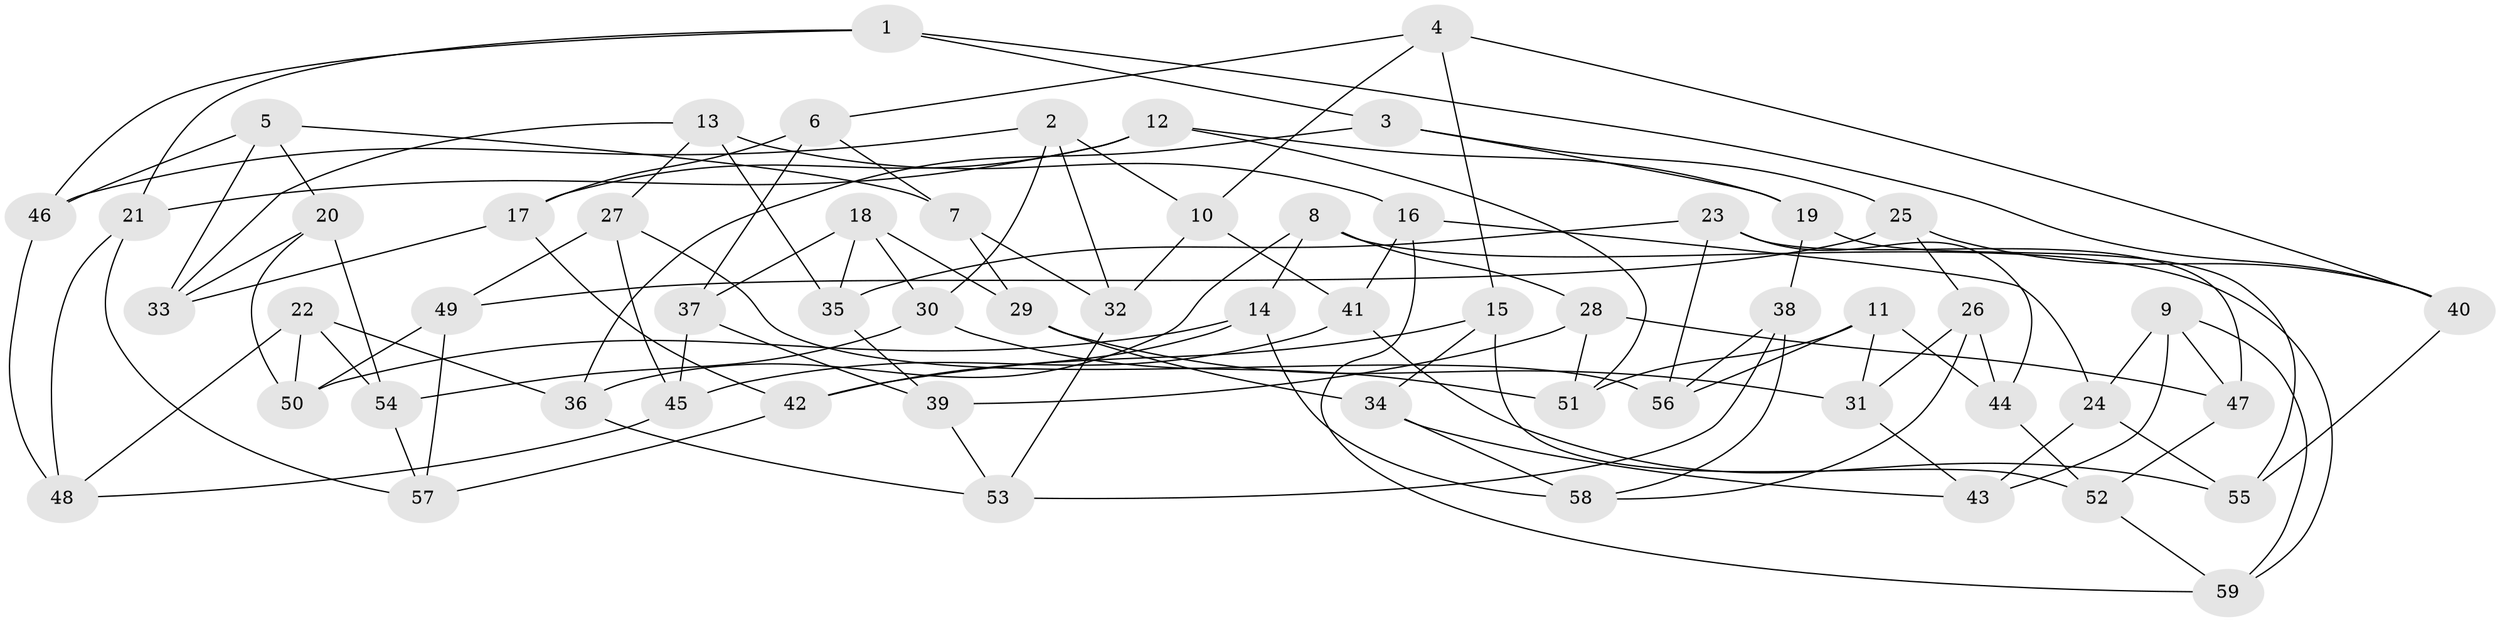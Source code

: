 // coarse degree distribution, {3: 0.05714285714285714, 6: 0.11428571428571428, 2: 0.02857142857142857, 4: 0.5142857142857142, 5: 0.22857142857142856, 7: 0.02857142857142857, 9: 0.02857142857142857}
// Generated by graph-tools (version 1.1) at 2025/02/03/04/25 22:02:48]
// undirected, 59 vertices, 118 edges
graph export_dot {
graph [start="1"]
  node [color=gray90,style=filled];
  1;
  2;
  3;
  4;
  5;
  6;
  7;
  8;
  9;
  10;
  11;
  12;
  13;
  14;
  15;
  16;
  17;
  18;
  19;
  20;
  21;
  22;
  23;
  24;
  25;
  26;
  27;
  28;
  29;
  30;
  31;
  32;
  33;
  34;
  35;
  36;
  37;
  38;
  39;
  40;
  41;
  42;
  43;
  44;
  45;
  46;
  47;
  48;
  49;
  50;
  51;
  52;
  53;
  54;
  55;
  56;
  57;
  58;
  59;
  1 -- 40;
  1 -- 21;
  1 -- 3;
  1 -- 46;
  2 -- 46;
  2 -- 30;
  2 -- 10;
  2 -- 32;
  3 -- 19;
  3 -- 36;
  3 -- 25;
  4 -- 10;
  4 -- 40;
  4 -- 15;
  4 -- 6;
  5 -- 46;
  5 -- 7;
  5 -- 33;
  5 -- 20;
  6 -- 7;
  6 -- 37;
  6 -- 17;
  7 -- 29;
  7 -- 32;
  8 -- 14;
  8 -- 59;
  8 -- 36;
  8 -- 28;
  9 -- 43;
  9 -- 24;
  9 -- 47;
  9 -- 59;
  10 -- 32;
  10 -- 41;
  11 -- 56;
  11 -- 31;
  11 -- 51;
  11 -- 44;
  12 -- 19;
  12 -- 21;
  12 -- 51;
  12 -- 17;
  13 -- 27;
  13 -- 16;
  13 -- 33;
  13 -- 35;
  14 -- 50;
  14 -- 42;
  14 -- 58;
  15 -- 42;
  15 -- 34;
  15 -- 52;
  16 -- 59;
  16 -- 24;
  16 -- 41;
  17 -- 33;
  17 -- 42;
  18 -- 35;
  18 -- 30;
  18 -- 29;
  18 -- 37;
  19 -- 38;
  19 -- 55;
  20 -- 54;
  20 -- 33;
  20 -- 50;
  21 -- 57;
  21 -- 48;
  22 -- 54;
  22 -- 48;
  22 -- 50;
  22 -- 36;
  23 -- 35;
  23 -- 56;
  23 -- 47;
  23 -- 44;
  24 -- 55;
  24 -- 43;
  25 -- 40;
  25 -- 49;
  25 -- 26;
  26 -- 44;
  26 -- 58;
  26 -- 31;
  27 -- 45;
  27 -- 56;
  27 -- 49;
  28 -- 47;
  28 -- 51;
  28 -- 39;
  29 -- 34;
  29 -- 31;
  30 -- 51;
  30 -- 54;
  31 -- 43;
  32 -- 53;
  34 -- 43;
  34 -- 58;
  35 -- 39;
  36 -- 53;
  37 -- 45;
  37 -- 39;
  38 -- 58;
  38 -- 53;
  38 -- 56;
  39 -- 53;
  40 -- 55;
  41 -- 55;
  41 -- 45;
  42 -- 57;
  44 -- 52;
  45 -- 48;
  46 -- 48;
  47 -- 52;
  49 -- 57;
  49 -- 50;
  52 -- 59;
  54 -- 57;
}
